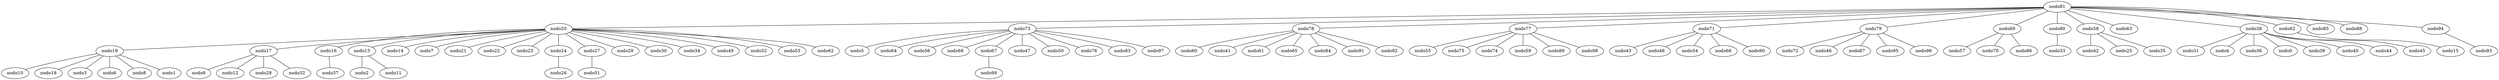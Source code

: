 graph X {
 81 [label="nodo81"];
 20 [label="nodo20"];
 73 [label="nodo73"];
 78 [label="nodo78"];
 77 [label="nodo77"];
 71 [label="nodo71"];
 79 [label="nodo79"];
 69 [label="nodo69"];
 80 [label="nodo80"];
 58 [label="nodo58"];
 63 [label="nodo63"];
 38 [label="nodo38"];
 82 [label="nodo82"];
 85 [label="nodo85"];
 88 [label="nodo88"];
 94 [label="nodo94"];
 19 [label="nodo19"];
 17 [label="nodo17"];
 16 [label="nodo16"];
 13 [label="nodo13"];
 14 [label="nodo14"];
 7 [label="nodo7"];
 21 [label="nodo21"];
 22 [label="nodo22"];
 23 [label="nodo23"];
 24 [label="nodo24"];
 27 [label="nodo27"];
 29 [label="nodo29"];
 30 [label="nodo30"];
 34 [label="nodo34"];
 49 [label="nodo49"];
 52 [label="nodo52"];
 53 [label="nodo53"];
 62 [label="nodo62"];
 5 [label="nodo5"];
 64 [label="nodo64"];
 56 [label="nodo56"];
 68 [label="nodo68"];
 67 [label="nodo67"];
 47 [label="nodo47"];
 50 [label="nodo50"];
 76 [label="nodo76"];
 83 [label="nodo83"];
 97 [label="nodo97"];
 60 [label="nodo60"];
 41 [label="nodo41"];
 61 [label="nodo61"];
 65 [label="nodo65"];
 84 [label="nodo84"];
 91 [label="nodo91"];
 92 [label="nodo92"];
 55 [label="nodo55"];
 75 [label="nodo75"];
 74 [label="nodo74"];
 59 [label="nodo59"];
 89 [label="nodo89"];
 98 [label="nodo98"];
 43 [label="nodo43"];
 48 [label="nodo48"];
 54 [label="nodo54"];
 66 [label="nodo66"];
 90 [label="nodo90"];
 72 [label="nodo72"];
 46 [label="nodo46"];
 87 [label="nodo87"];
 95 [label="nodo95"];
 96 [label="nodo96"];
 57 [label="nodo57"];
 70 [label="nodo70"];
 86 [label="nodo86"];
 33 [label="nodo33"];
 42 [label="nodo42"];
 25 [label="nodo25"];
 35 [label="nodo35"];
 31 [label="nodo31"];
 4 [label="nodo4"];
 36 [label="nodo36"];
 0 [label="nodo0"];
 39 [label="nodo39"];
 40 [label="nodo40"];
 44 [label="nodo44"];
 45 [label="nodo45"];
 15 [label="nodo15"];
 93 [label="nodo93"];
 10 [label="nodo10"];
 18 [label="nodo18"];
 3 [label="nodo3"];
 6 [label="nodo6"];
 8 [label="nodo8"];
 1 [label="nodo1"];
 9 [label="nodo9"];
 12 [label="nodo12"];
 28 [label="nodo28"];
 32 [label="nodo32"];
 37 [label="nodo37"];
 2 [label="nodo2"];
 11 [label="nodo11"];
 26 [label="nodo26"];
 51 [label="nodo51"];
 99 [label="nodo99"];
  81 -- 20 ;
  81 -- 73 ;
  81 -- 78 ;
  81 -- 77 ;
  81 -- 71 ;
  81 -- 79 ;
  81 -- 69 ;
  81 -- 80 ;
  81 -- 58 ;
  81 -- 63 ;
  81 -- 38 ;
  81 -- 82 ;
  81 -- 85 ;
  81 -- 88 ;
  81 -- 94 ;
  20 -- 19 ;
  20 -- 17 ;
  20 -- 16 ;
  20 -- 13 ;
  20 -- 14 ;
  20 -- 7 ;
  20 -- 21 ;
  20 -- 22 ;
  20 -- 23 ;
  20 -- 24 ;
  20 -- 27 ;
  20 -- 29 ;
  20 -- 30 ;
  20 -- 34 ;
  20 -- 49 ;
  20 -- 52 ;
  20 -- 53 ;
  20 -- 62 ;
  73 -- 5 ;
  73 -- 64 ;
  73 -- 56 ;
  73 -- 68 ;
  73 -- 67 ;
  73 -- 47 ;
  73 -- 50 ;
  73 -- 76 ;
  73 -- 83 ;
  73 -- 97 ;
  78 -- 60 ;
  78 -- 41 ;
  78 -- 61 ;
  78 -- 65 ;
  78 -- 84 ;
  78 -- 91 ;
  78 -- 92 ;
  77 -- 55 ;
  77 -- 75 ;
  77 -- 74 ;
  77 -- 59 ;
  77 -- 89 ;
  77 -- 98 ;
  71 -- 43 ;
  71 -- 48 ;
  71 -- 54 ;
  71 -- 66 ;
  71 -- 90 ;
  79 -- 72 ;
  79 -- 46 ;
  79 -- 87 ;
  79 -- 95 ;
  79 -- 96 ;
  69 -- 57 ;
  69 -- 70 ;
  69 -- 86 ;
  80 -- 33 ;
  58 -- 42 ;
  58 -- 25 ;
  58 -- 35 ;
  38 -- 31 ;
  38 -- 4 ;
  38 -- 36 ;
  38 -- 0 ;
  38 -- 39 ;
  38 -- 40 ;
  38 -- 44 ;
  38 -- 45 ;
  82 -- 15 ;
  94 -- 93 ;
  19 -- 10 ;
  19 -- 18 ;
  19 -- 3 ;
  19 -- 6 ;
  19 -- 8 ;
  19 -- 1 ;
  17 -- 9 ;
  17 -- 12 ;
  17 -- 28 ;
  17 -- 32 ;
  16 -- 37 ;
  13 -- 2 ;
  13 -- 11 ;
  24 -- 26 ;
  27 -- 51 ;
  67 -- 99 ;
}
